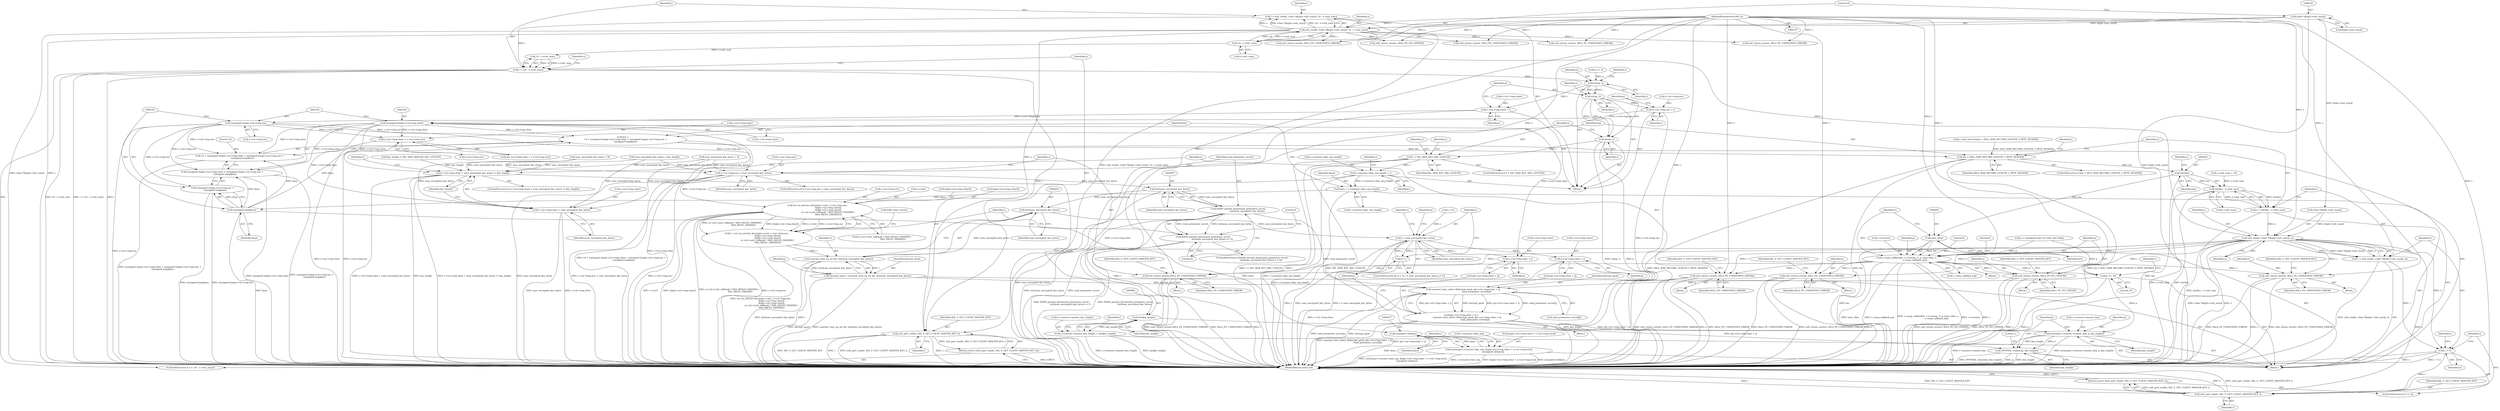 digraph "0_openssl_d81a1600588b726c2bdccda7efad3cc7a87d6245_0@API" {
"1000140" [label="(Call,i = ssl2_read(s, (char *)&(p[s->init_num]), 10 - s->init_num))"];
"1000142" [label="(Call,ssl2_read(s, (char *)&(p[s->init_num]), 10 - s->init_num))"];
"1000108" [label="(MethodParameterIn,SSL *s)"];
"1000144" [label="(Call,(char *)&(p[s->init_num]))"];
"1000152" [label="(Call,10 - s->init_num)"];
"1000158" [label="(Call,i < (10 - s->init_num))"];
"1000166" [label="(Call,ssl2_part_read(s, SSL_F_GET_CLIENT_MASTER_KEY, i))"];
"1000165" [label="(Return,return (ssl2_part_read(s, SSL_F_GET_CLIENT_MASTER_KEY, i));)"];
"1000231" [label="(Call,n2s(p, i))"];
"1000234" [label="(Call,s->s2->tmp.clear = i)"];
"1000323" [label="(Call,(unsigned long)s->s2->tmp.clear)"];
"1000318" [label="(Call,len =\n        10 + (unsigned long)s->s2->tmp.clear + (unsigned long)s->s2->tmp.enc +\n        (unsigned long)keya)"];
"1000346" [label="(Call,len > SSL2_MAX_RECORD_LENGTH_3_BYTE_HEADER)"];
"1000362" [label="(Call,(int)len)"];
"1000361" [label="(Call,(int)len - s->init_num)"];
"1000359" [label="(Call,n = (int)len - s->init_num)"];
"1000370" [label="(Call,ssl2_read(s, (char *)&(p[s->init_num]), n))"];
"1000368" [label="(Call,i = ssl2_read(s, (char *)&(p[s->init_num]), n))"];
"1000382" [label="(Call,i != n)"];
"1000386" [label="(Call,ssl2_part_read(s, SSL_F_GET_CLIENT_MASTER_KEY, i))"];
"1000385" [label="(Return,return (ssl2_part_read(s, SSL_F_GET_CLIENT_MASTER_KEY, i));)"];
"1000395" [label="(Call,s->msg_callback(0, s->version, 0, p, (size_t)len, s,\n                        s->msg_callback_arg))"];
"1000409" [label="(Call,p += 10)"];
"1000663" [label="(Call,constant_time_select_8(decrypt_good, p[s->s2->tmp.clear + j],\n                                       rand_premaster_secret[j]))"];
"1000651" [label="(Call,p[s->s2->tmp.clear + j] =\n                constant_time_select_8(decrypt_good, p[s->s2->tmp.clear + j],\n                                       rand_premaster_secret[j]))"];
"1000688" [label="(Call,memcpy(s->session->master_key, p, key_length))"];
"1000696" [label="(Call,OPENSSL_cleanse(p, key_length))"];
"1000452" [label="(Call,ssl2_return_error(s, SSL2_PE_UNDEFINED_ERROR))"];
"1000483" [label="(Call,ssl2_return_error(s, SSL2_PE_NO_CIPHER))"];
"1000502" [label="(Call,ssl2_return_error(s, SSL2_PE_UNDEFINED_ERROR))"];
"1000553" [label="(Call,ssl2_return_error(s, SSL2_PE_UNDEFINED_ERROR))"];
"1000573" [label="(Call,ssl2_return_error(s,SSL2_PE_UNDEFINED_ERROR))"];
"1000402" [label="(Call,(size_t)len)"];
"1000320" [label="(Call,10 + (unsigned long)s->s2->tmp.clear + (unsigned long)s->s2->tmp.enc +\n        (unsigned long)keya)"];
"1000322" [label="(Call,(unsigned long)s->s2->tmp.clear + (unsigned long)s->s2->tmp.enc +\n        (unsigned long)keya)"];
"1000421" [label="(Call,s->s2->tmp.clear + s->s2->tmp.enc)"];
"1000541" [label="(Call,s->s2->tmp.clear + num_encrypted_key_bytes != key_length)"];
"1000685" [label="(Call,(int)key_length)"];
"1000679" [label="(Call,s->session->master_key_length = (int)key_length)"];
"1000542" [label="(Call,s->s2->tmp.clear + num_encrypted_key_bytes)"];
"1000654" [label="(Call,s->s2->tmp.clear + j)"];
"1000243" [label="(Call,n2s(p, i))"];
"1000246" [label="(Call,s->s2->tmp.enc = i)"];
"1000333" [label="(Call,(unsigned long)s->s2->tmp.enc)"];
"1000332" [label="(Call,(unsigned long)s->s2->tmp.enc +\n        (unsigned long)keya)"];
"1000563" [label="(Call,s->s2->tmp.enc < num_encrypted_key_bytes)"];
"1000586" [label="(Call,(int)num_encrypted_key_bytes)"];
"1000584" [label="(Call,RAND_pseudo_bytes(rand_premaster_secret,\n                          (int)num_encrypted_key_bytes))"];
"1000583" [label="(Call,RAND_pseudo_bytes(rand_premaster_secret,\n                          (int)num_encrypted_key_bytes) <= 0)"];
"1000638" [label="(Call,(int)num_encrypted_key_bytes)"];
"1000636" [label="(Call,constant_time_eq_int_8(i, (int)num_encrypted_key_bytes))"];
"1000634" [label="(Call,decrypt_good = constant_time_eq_int_8(i, (int)num_encrypted_key_bytes))"];
"1000645" [label="(Call,j < num_encrypted_key_bytes)"];
"1000648" [label="(Call,j++)"];
"1000667" [label="(Call,s->s2->tmp.clear + j)"];
"1000594" [label="(Call,ssl_rsa_private_decrypt(s->cert, s->s2->tmp.enc,\n                                &(p[s->s2->tmp.clear]),\n                                &(p[s->s2->tmp.clear]),\n                                (s->s2->ssl2_rollback) ? RSA_SSLV23_PADDING :\n                                RSA_PKCS1_PADDING))"];
"1000592" [label="(Call,i = ssl_rsa_private_decrypt(s->cert, s->s2->tmp.enc,\n                                &(p[s->s2->tmp.clear]),\n                                &(p[s->s2->tmp.clear]),\n                                (s->s2->ssl2_rollback) ? RSA_SSLV23_PADDING :\n                                RSA_PKCS1_PADDING))"];
"1000255" [label="(Call,n2s(p, i))"];
"1000259" [label="(Call,i > SSL_MAX_KEY_ARG_LENGTH)"];
"1000272" [label="(Call,s->session->key_arg_length = i)"];
"1000311" [label="(Call,keya = s->session->key_arg_length)"];
"1000342" [label="(Call,(unsigned long)keya)"];
"1000436" [label="(Call,(unsigned int)keya)"];
"1000412" [label="(Call,memcpy(s->session->key_arg, &(p[s->s2->tmp.clear + s->s2->tmp.enc]),\n           (unsigned int)keya))"];
"1000584" [label="(Call,RAND_pseudo_bytes(rand_premaster_secret,\n                          (int)num_encrypted_key_bytes))"];
"1000342" [label="(Call,(unsigned long)keya)"];
"1000333" [label="(Call,(unsigned long)s->s2->tmp.enc)"];
"1000688" [label="(Call,memcpy(s->session->master_key, p, key_length))"];
"1000321" [label="(Literal,10)"];
"1000153" [label="(Literal,10)"];
"1000350" [label="(Call,ssl2_return_error(s, SSL2_PE_UNDEFINED_ERROR))"];
"1000235" [label="(Call,s->s2->tmp.clear)"];
"1000563" [label="(Call,s->s2->tmp.enc < num_encrypted_key_bytes)"];
"1000645" [label="(Call,j < num_encrypted_key_bytes)"];
"1000485" [label="(Identifier,SSL2_PE_NO_CIPHER)"];
"1000372" [label="(Call,(char *)&(p[s->init_num]))"];
"1000594" [label="(Call,ssl_rsa_private_decrypt(s->cert, s->s2->tmp.enc,\n                                &(p[s->s2->tmp.clear]),\n                                &(p[s->s2->tmp.clear]),\n                                (s->s2->ssl2_rollback) ? RSA_SSLV23_PADDING :\n                                RSA_PKCS1_PADDING))"];
"1000247" [label="(Call,s->s2->tmp.enc)"];
"1000108" [label="(MethodParameterIn,SSL *s)"];
"1000360" [label="(Identifier,n)"];
"1000506" [label="(Identifier,SSL_F_GET_CLIENT_MASTER_KEY)"];
"1000454" [label="(Identifier,SSL2_PE_UNDEFINED_ERROR)"];
"1000400" [label="(Literal,0)"];
"1000154" [label="(Call,s->init_num)"];
"1000541" [label="(Call,s->s2->tmp.clear + num_encrypted_key_bytes != key_length)"];
"1000395" [label="(Call,s->msg_callback(0, s->version, 0, p, (size_t)len, s,\n                        s->msg_callback_arg))"];
"1000234" [label="(Call,s->s2->tmp.clear = i)"];
"1000415" [label="(Identifier,s)"];
"1000663" [label="(Call,constant_time_select_8(decrypt_good, p[s->s2->tmp.clear + j],\n                                       rand_premaster_secret[j]))"];
"1000593" [label="(Identifier,i)"];
"1000172" [label="(Identifier,s)"];
"1000402" [label="(Call,(size_t)len)"];
"1000318" [label="(Call,len =\n        10 + (unsigned long)s->s2->tmp.clear + (unsigned long)s->s2->tmp.enc +\n        (unsigned long)keya)"];
"1000453" [label="(Identifier,s)"];
"1000250" [label="(Identifier,s)"];
"1000422" [label="(Call,s->s2->tmp.clear)"];
"1000232" [label="(Identifier,p)"];
"1000552" [label="(Block,)"];
"1000281" [label="(Identifier,s)"];
"1000445" [label="(Identifier,s)"];
"1000392" [label="(Identifier,s)"];
"1000695" [label="(Identifier,key_length)"];
"1000255" [label="(Call,n2s(p, i))"];
"1000668" [label="(Call,s->s2->tmp.clear)"];
"1000648" [label="(Call,j++)"];
"1000598" [label="(Call,s->s2->tmp.enc)"];
"1000228" [label="(Call,p += 3)"];
"1000651" [label="(Call,p[s->s2->tmp.clear + j] =\n                constant_time_select_8(decrypt_good, p[s->s2->tmp.clear + j],\n                                       rand_premaster_secret[j]))"];
"1000543" [label="(Call,s->s2->tmp.clear)"];
"1000359" [label="(Call,n = (int)len - s->init_num)"];
"1000361" [label="(Call,(int)len - s->init_num)"];
"1000258" [label="(ControlStructure,if (i > SSL_MAX_KEY_ARG_LENGTH))"];
"1000413" [label="(Call,s->session->key_arg)"];
"1000406" [label="(Call,s->msg_callback_arg)"];
"1000592" [label="(Call,i = ssl_rsa_private_decrypt(s->cert, s->s2->tmp.enc,\n                                &(p[s->s2->tmp.clear]),\n                                &(p[s->s2->tmp.clear]),\n                                (s->s2->ssl2_rollback) ? RSA_SSLV23_PADDING :\n                                RSA_PKCS1_PADDING))"];
"1000389" [label="(Identifier,i)"];
"1000567" [label="(Identifier,s)"];
"1000498" [label="(Call,key_length > SSL_MAX_MASTER_KEY_LENGTH)"];
"1000595" [label="(Call,s->cert)"];
"1000142" [label="(Call,ssl2_read(s, (char *)&(p[s->init_num]), 10 - s->init_num))"];
"1000396" [label="(Literal,0)"];
"1000345" [label="(ControlStructure,if (len > SSL2_MAX_RECORD_LENGTH_3_BYTE_HEADER))"];
"1000344" [label="(Identifier,keya)"];
"1000320" [label="(Call,10 + (unsigned long)s->s2->tmp.clear + (unsigned long)s->s2->tmp.enc +\n        (unsigned long)keya)"];
"1000383" [label="(Identifier,i)"];
"1000605" [label="(Call,&(p[s->s2->tmp.clear]))"];
"1000675" [label="(Identifier,j)"];
"1000655" [label="(Call,s->s2->tmp.clear)"];
"1000386" [label="(Call,ssl2_part_read(s, SSL_F_GET_CLIENT_MASTER_KEY, i))"];
"1000109" [label="(Block,)"];
"1000233" [label="(Identifier,i)"];
"1000272" [label="(Call,s->session->key_arg_length = i)"];
"1000615" [label="(Call,&(p[s->s2->tmp.clear]))"];
"1000542" [label="(Call,s->s2->tmp.clear + num_encrypted_key_bytes)"];
"1000577" [label="(Identifier,SSL_F_GET_CLIENT_MASTER_KEY)"];
"1000540" [label="(ControlStructure,if (s->s2->tmp.clear + num_encrypted_key_bytes != key_length))"];
"1000572" [label="(Block,)"];
"1000335" [label="(Call,s->s2->tmp.enc)"];
"1000278" [label="(Identifier,i)"];
"1000694" [label="(Identifier,p)"];
"1000429" [label="(Call,s->s2->tmp.enc)"];
"1000348" [label="(Identifier,SSL2_MAX_RECORD_LENGTH_3_BYTE_HEADER)"];
"1000574" [label="(Identifier,s)"];
"1000687" [label="(Identifier,key_length)"];
"1000636" [label="(Call,constant_time_eq_int_8(i, (int)num_encrypted_key_bytes))"];
"1000366" [label="(Identifier,s)"];
"1000682" [label="(Identifier,s)"];
"1000635" [label="(Identifier,decrypt_good)"];
"1000388" [label="(Identifier,SSL_F_GET_CLIENT_MASTER_KEY)"];
"1000165" [label="(Return,return (ssl2_part_read(s, SSL_F_GET_CLIENT_MASTER_KEY, i));)"];
"1000347" [label="(Identifier,len)"];
"1000322" [label="(Call,(unsigned long)s->s2->tmp.clear + (unsigned long)s->s2->tmp.enc +\n        (unsigned long)keya)"];
"1000166" [label="(Call,ssl2_part_read(s, SSL_F_GET_CLIENT_MASTER_KEY, i))"];
"1000504" [label="(Identifier,SSL2_PE_UNDEFINED_ERROR)"];
"1000564" [label="(Call,s->s2->tmp.enc)"];
"1000139" [label="(Block,)"];
"1000696" [label="(Call,OPENSSL_cleanse(p, key_length))"];
"1000571" [label="(Identifier,num_encrypted_key_bytes)"];
"1000575" [label="(Identifier,SSL2_PE_UNDEFINED_ERROR)"];
"1000573" [label="(Call,ssl2_return_error(s,SSL2_PE_UNDEFINED_ERROR))"];
"1000421" [label="(Call,s->s2->tmp.clear + s->s2->tmp.enc)"];
"1000554" [label="(Identifier,s)"];
"1000438" [label="(Identifier,keya)"];
"1000332" [label="(Call,(unsigned long)s->s2->tmp.enc +\n        (unsigned long)keya)"];
"1000532" [label="(Call,num_encrypted_key_bytes = 5)"];
"1000451" [label="(Block,)"];
"1000665" [label="(Call,p[s->s2->tmp.clear + j])"];
"1000650" [label="(Block,)"];
"1000158" [label="(Call,i < (10 - s->init_num))"];
"1000452" [label="(Call,ssl2_return_error(s, SSL2_PE_UNDEFINED_ERROR))"];
"1000679" [label="(Call,s->session->master_key_length = (int)key_length)"];
"1000700" [label="(Literal,1)"];
"1000264" [label="(Identifier,s)"];
"1000346" [label="(Call,len > SSL2_MAX_RECORD_LENGTH_3_BYTE_HEADER)"];
"1000231" [label="(Call,n2s(p, i))"];
"1000368" [label="(Call,i = ssl2_read(s, (char *)&(p[s->init_num]), n))"];
"1000405" [label="(Identifier,s)"];
"1000381" [label="(ControlStructure,if (i != n))"];
"1000273" [label="(Call,s->session->key_arg_length)"];
"1000652" [label="(Call,p[s->s2->tmp.clear + j])"];
"1000557" [label="(Identifier,SSL_F_GET_CLIENT_MASTER_KEY)"];
"1000323" [label="(Call,(unsigned long)s->s2->tmp.clear)"];
"1000647" [label="(Identifier,num_encrypted_key_bytes)"];
"1000649" [label="(Identifier,j)"];
"1000284" [label="(Call,p = (unsigned char *)s->init_buf->data)"];
"1000409" [label="(Call,p += 10)"];
"1000640" [label="(Identifier,num_encrypted_key_bytes)"];
"1000643" [label="(Identifier,j)"];
"1000152" [label="(Call,10 - s->init_num)"];
"1000456" [label="(Identifier,SSL_F_GET_CLIENT_MASTER_KEY)"];
"1000370" [label="(Call,ssl2_read(s, (char *)&(p[s->init_num]), n))"];
"1000583" [label="(Call,RAND_pseudo_bytes(rand_premaster_secret,\n                          (int)num_encrypted_key_bytes) <= 0)"];
"1000168" [label="(Identifier,SSL_F_GET_CLIENT_MASTER_KEY)"];
"1000591" [label="(Literal,0)"];
"1000397" [label="(Call,s->version)"];
"1000411" [label="(Literal,10)"];
"1000585" [label="(Identifier,rand_premaster_secret)"];
"1000502" [label="(Call,ssl2_return_error(s, SSL2_PE_UNDEFINED_ERROR))"];
"1000637" [label="(Identifier,i)"];
"1000259" [label="(Call,i > SSL_MAX_KEY_ARG_LENGTH)"];
"1000159" [label="(Identifier,i)"];
"1000419" [label="(Call,p[s->s2->tmp.clear + s->s2->tmp.enc])"];
"1000302" [label="(Call,ssl2_return_error(s, SSL2_PE_UNDEFINED_ERROR))"];
"1000653" [label="(Identifier,p)"];
"1000625" [label="(Call,(s->s2->ssl2_rollback) ? RSA_SSLV23_PADDING :\n                                RSA_PKCS1_PADDING)"];
"1000484" [label="(Identifier,s)"];
"1000294" [label="(Call,s->init_buf->length < SSL2_MAX_RECORD_LENGTH_3_BYTE_HEADER)"];
"1000245" [label="(Identifier,i)"];
"1000254" [label="(Identifier,i)"];
"1000501" [label="(Block,)"];
"1000146" [label="(Call,&(p[s->init_num]))"];
"1000633" [label="(Call,ERR_clear_error())"];
"1000190" [label="(Call,ssl2_return_error(s, SSL2_PE_UNDEFINED_ERROR))"];
"1000387" [label="(Identifier,s)"];
"1000638" [label="(Call,(int)num_encrypted_key_bytes)"];
"1000311" [label="(Call,keya = s->session->key_arg_length)"];
"1000141" [label="(Identifier,i)"];
"1000169" [label="(Identifier,i)"];
"1000385" [label="(Return,return (ssl2_part_read(s, SSL_F_GET_CLIENT_MASTER_KEY, i));)"];
"1000664" [label="(Identifier,decrypt_good)"];
"1000401" [label="(Identifier,p)"];
"1000483" [label="(Call,ssl2_return_error(s, SSL2_PE_NO_CIPHER))"];
"1000588" [label="(Identifier,num_encrypted_key_bytes)"];
"1000525" [label="(Call,num_encrypted_key_bytes = 8)"];
"1000680" [label="(Call,s->session->master_key_length)"];
"1000256" [label="(Identifier,p)"];
"1000160" [label="(Call,10 - s->init_num)"];
"1000325" [label="(Call,s->s2->tmp.clear)"];
"1000157" [label="(ControlStructure,if (i < (10 - s->init_num)))"];
"1000246" [label="(Call,s->s2->tmp.enc = i)"];
"1000537" [label="(Call,num_encrypted_key_bytes = key_length)"];
"1000275" [label="(Identifier,s)"];
"1000351" [label="(Identifier,s)"];
"1000382" [label="(Call,i != n)"];
"1000238" [label="(Identifier,s)"];
"1000589" [label="(Literal,0)"];
"1000698" [label="(Identifier,key_length)"];
"1000641" [label="(ControlStructure,for (j = 0; j < num_encrypted_key_bytes; j++))"];
"1000362" [label="(Call,(int)len)"];
"1000167" [label="(Identifier,s)"];
"1000662" [label="(Identifier,j)"];
"1000586" [label="(Call,(int)num_encrypted_key_bytes)"];
"1000243" [label="(Call,n2s(p, i))"];
"1000410" [label="(Identifier,p)"];
"1000394" [label="(Block,)"];
"1000701" [label="(MethodReturn,static int)"];
"1000404" [label="(Identifier,len)"];
"1000553" [label="(Call,ssl2_return_error(s, SSL2_PE_UNDEFINED_ERROR))"];
"1000654" [label="(Call,s->s2->tmp.clear + j)"];
"1000380" [label="(Identifier,n)"];
"1000263" [label="(Call,ssl2_return_error(s, SSL2_PE_UNDEFINED_ERROR))"];
"1000550" [label="(Identifier,num_encrypted_key_bytes)"];
"1000257" [label="(Identifier,i)"];
"1000261" [label="(Identifier,SSL_MAX_KEY_ARG_LENGTH)"];
"1000365" [label="(Call,s->init_num)"];
"1000646" [label="(Identifier,j)"];
"1000482" [label="(Block,)"];
"1000244" [label="(Identifier,p)"];
"1000369" [label="(Identifier,i)"];
"1000312" [label="(Identifier,keya)"];
"1000436" [label="(Call,(unsigned int)keya)"];
"1000384" [label="(Identifier,n)"];
"1000676" [label="(Call,rand_premaster_secret[j])"];
"1000140" [label="(Call,i = ssl2_read(s, (char *)&(p[s->init_num]), 10 - s->init_num))"];
"1000562" [label="(ControlStructure,if (s->s2->tmp.enc < num_encrypted_key_bytes))"];
"1000212" [label="(Call,ssl2_return_error(s, SSL2_PE_NO_CIPHER))"];
"1000691" [label="(Identifier,s)"];
"1000313" [label="(Call,s->session->key_arg_length)"];
"1000685" [label="(Call,(int)key_length)"];
"1000697" [label="(Identifier,p)"];
"1000503" [label="(Identifier,s)"];
"1000144" [label="(Call,(char *)&(p[s->init_num]))"];
"1000371" [label="(Identifier,s)"];
"1000487" [label="(Identifier,SSL_F_GET_CLIENT_MASTER_KEY)"];
"1000634" [label="(Call,decrypt_good = constant_time_eq_int_8(i, (int)num_encrypted_key_bytes))"];
"1000260" [label="(Identifier,i)"];
"1000242" [label="(Identifier,i)"];
"1000319" [label="(Identifier,len)"];
"1000170" [label="(Call,s->init_num = 10)"];
"1000555" [label="(Identifier,SSL2_PE_UNDEFINED_ERROR)"];
"1000667" [label="(Call,s->s2->tmp.clear + j)"];
"1000689" [label="(Call,s->session->master_key)"];
"1000582" [label="(ControlStructure,if (RAND_pseudo_bytes(rand_premaster_secret,\n                          (int)num_encrypted_key_bytes) <= 0))"];
"1000364" [label="(Identifier,len)"];
"1000642" [label="(Call,j = 0)"];
"1000418" [label="(Call,&(p[s->s2->tmp.clear + s->s2->tmp.enc]))"];
"1000412" [label="(Call,memcpy(s->session->key_arg, &(p[s->s2->tmp.clear + s->s2->tmp.enc]),\n           (unsigned int)keya))"];
"1000551" [label="(Identifier,key_length)"];
"1000143" [label="(Identifier,s)"];
"1000140" -> "1000139"  [label="AST: "];
"1000140" -> "1000142"  [label="CFG: "];
"1000141" -> "1000140"  [label="AST: "];
"1000142" -> "1000140"  [label="AST: "];
"1000159" -> "1000140"  [label="CFG: "];
"1000140" -> "1000701"  [label="DDG: ssl2_read(s, (char *)&(p[s->init_num]), 10 - s->init_num)"];
"1000142" -> "1000140"  [label="DDG: s"];
"1000142" -> "1000140"  [label="DDG: (char *)&(p[s->init_num])"];
"1000142" -> "1000140"  [label="DDG: 10 - s->init_num"];
"1000140" -> "1000158"  [label="DDG: i"];
"1000142" -> "1000152"  [label="CFG: "];
"1000143" -> "1000142"  [label="AST: "];
"1000144" -> "1000142"  [label="AST: "];
"1000152" -> "1000142"  [label="AST: "];
"1000142" -> "1000701"  [label="DDG: (char *)&(p[s->init_num])"];
"1000142" -> "1000701"  [label="DDG: s"];
"1000108" -> "1000142"  [label="DDG: s"];
"1000144" -> "1000142"  [label="DDG: &(p[s->init_num])"];
"1000152" -> "1000142"  [label="DDG: 10"];
"1000152" -> "1000142"  [label="DDG: s->init_num"];
"1000142" -> "1000166"  [label="DDG: s"];
"1000142" -> "1000190"  [label="DDG: s"];
"1000142" -> "1000212"  [label="DDG: s"];
"1000142" -> "1000263"  [label="DDG: s"];
"1000142" -> "1000302"  [label="DDG: s"];
"1000142" -> "1000350"  [label="DDG: s"];
"1000142" -> "1000370"  [label="DDG: s"];
"1000108" -> "1000107"  [label="AST: "];
"1000108" -> "1000701"  [label="DDG: s"];
"1000108" -> "1000166"  [label="DDG: s"];
"1000108" -> "1000190"  [label="DDG: s"];
"1000108" -> "1000212"  [label="DDG: s"];
"1000108" -> "1000263"  [label="DDG: s"];
"1000108" -> "1000302"  [label="DDG: s"];
"1000108" -> "1000350"  [label="DDG: s"];
"1000108" -> "1000370"  [label="DDG: s"];
"1000108" -> "1000386"  [label="DDG: s"];
"1000108" -> "1000395"  [label="DDG: s"];
"1000108" -> "1000452"  [label="DDG: s"];
"1000108" -> "1000483"  [label="DDG: s"];
"1000108" -> "1000502"  [label="DDG: s"];
"1000108" -> "1000553"  [label="DDG: s"];
"1000108" -> "1000573"  [label="DDG: s"];
"1000144" -> "1000146"  [label="CFG: "];
"1000145" -> "1000144"  [label="AST: "];
"1000146" -> "1000144"  [label="AST: "];
"1000153" -> "1000144"  [label="CFG: "];
"1000144" -> "1000701"  [label="DDG: &(p[s->init_num])"];
"1000144" -> "1000372"  [label="DDG: &(p[s->init_num])"];
"1000152" -> "1000154"  [label="CFG: "];
"1000153" -> "1000152"  [label="AST: "];
"1000154" -> "1000152"  [label="AST: "];
"1000152" -> "1000160"  [label="DDG: s->init_num"];
"1000158" -> "1000157"  [label="AST: "];
"1000158" -> "1000160"  [label="CFG: "];
"1000159" -> "1000158"  [label="AST: "];
"1000160" -> "1000158"  [label="AST: "];
"1000167" -> "1000158"  [label="CFG: "];
"1000172" -> "1000158"  [label="CFG: "];
"1000158" -> "1000701"  [label="DDG: i"];
"1000158" -> "1000701"  [label="DDG: 10 - s->init_num"];
"1000158" -> "1000701"  [label="DDG: i < (10 - s->init_num)"];
"1000160" -> "1000158"  [label="DDG: 10"];
"1000160" -> "1000158"  [label="DDG: s->init_num"];
"1000158" -> "1000166"  [label="DDG: i"];
"1000158" -> "1000231"  [label="DDG: i"];
"1000166" -> "1000165"  [label="AST: "];
"1000166" -> "1000169"  [label="CFG: "];
"1000167" -> "1000166"  [label="AST: "];
"1000168" -> "1000166"  [label="AST: "];
"1000169" -> "1000166"  [label="AST: "];
"1000165" -> "1000166"  [label="CFG: "];
"1000166" -> "1000701"  [label="DDG: SSL_F_GET_CLIENT_MASTER_KEY"];
"1000166" -> "1000701"  [label="DDG: i"];
"1000166" -> "1000701"  [label="DDG: ssl2_part_read(s, SSL_F_GET_CLIENT_MASTER_KEY, i)"];
"1000166" -> "1000701"  [label="DDG: s"];
"1000166" -> "1000165"  [label="DDG: ssl2_part_read(s, SSL_F_GET_CLIENT_MASTER_KEY, i)"];
"1000165" -> "1000157"  [label="AST: "];
"1000701" -> "1000165"  [label="CFG: "];
"1000165" -> "1000701"  [label="DDG: <RET>"];
"1000231" -> "1000139"  [label="AST: "];
"1000231" -> "1000233"  [label="CFG: "];
"1000232" -> "1000231"  [label="AST: "];
"1000233" -> "1000231"  [label="AST: "];
"1000238" -> "1000231"  [label="CFG: "];
"1000228" -> "1000231"  [label="DDG: p"];
"1000231" -> "1000234"  [label="DDG: i"];
"1000231" -> "1000243"  [label="DDG: p"];
"1000231" -> "1000243"  [label="DDG: i"];
"1000234" -> "1000139"  [label="AST: "];
"1000234" -> "1000242"  [label="CFG: "];
"1000235" -> "1000234"  [label="AST: "];
"1000242" -> "1000234"  [label="AST: "];
"1000244" -> "1000234"  [label="CFG: "];
"1000234" -> "1000701"  [label="DDG: s->s2->tmp.clear"];
"1000234" -> "1000323"  [label="DDG: s->s2->tmp.clear"];
"1000323" -> "1000322"  [label="AST: "];
"1000323" -> "1000325"  [label="CFG: "];
"1000324" -> "1000323"  [label="AST: "];
"1000325" -> "1000323"  [label="AST: "];
"1000334" -> "1000323"  [label="CFG: "];
"1000323" -> "1000701"  [label="DDG: s->s2->tmp.clear"];
"1000323" -> "1000318"  [label="DDG: s->s2->tmp.clear"];
"1000323" -> "1000320"  [label="DDG: s->s2->tmp.clear"];
"1000323" -> "1000322"  [label="DDG: s->s2->tmp.clear"];
"1000323" -> "1000421"  [label="DDG: s->s2->tmp.clear"];
"1000323" -> "1000541"  [label="DDG: s->s2->tmp.clear"];
"1000323" -> "1000542"  [label="DDG: s->s2->tmp.clear"];
"1000323" -> "1000654"  [label="DDG: s->s2->tmp.clear"];
"1000318" -> "1000109"  [label="AST: "];
"1000318" -> "1000320"  [label="CFG: "];
"1000319" -> "1000318"  [label="AST: "];
"1000320" -> "1000318"  [label="AST: "];
"1000347" -> "1000318"  [label="CFG: "];
"1000318" -> "1000701"  [label="DDG: 10 + (unsigned long)s->s2->tmp.clear + (unsigned long)s->s2->tmp.enc +\n        (unsigned long)keya"];
"1000333" -> "1000318"  [label="DDG: s->s2->tmp.enc"];
"1000342" -> "1000318"  [label="DDG: keya"];
"1000318" -> "1000346"  [label="DDG: len"];
"1000346" -> "1000345"  [label="AST: "];
"1000346" -> "1000348"  [label="CFG: "];
"1000347" -> "1000346"  [label="AST: "];
"1000348" -> "1000346"  [label="AST: "];
"1000351" -> "1000346"  [label="CFG: "];
"1000360" -> "1000346"  [label="CFG: "];
"1000346" -> "1000701"  [label="DDG: SSL2_MAX_RECORD_LENGTH_3_BYTE_HEADER"];
"1000346" -> "1000701"  [label="DDG: len"];
"1000346" -> "1000701"  [label="DDG: len > SSL2_MAX_RECORD_LENGTH_3_BYTE_HEADER"];
"1000294" -> "1000346"  [label="DDG: SSL2_MAX_RECORD_LENGTH_3_BYTE_HEADER"];
"1000346" -> "1000362"  [label="DDG: len"];
"1000362" -> "1000361"  [label="AST: "];
"1000362" -> "1000364"  [label="CFG: "];
"1000363" -> "1000362"  [label="AST: "];
"1000364" -> "1000362"  [label="AST: "];
"1000366" -> "1000362"  [label="CFG: "];
"1000362" -> "1000701"  [label="DDG: len"];
"1000362" -> "1000361"  [label="DDG: len"];
"1000362" -> "1000402"  [label="DDG: len"];
"1000361" -> "1000359"  [label="AST: "];
"1000361" -> "1000365"  [label="CFG: "];
"1000365" -> "1000361"  [label="AST: "];
"1000359" -> "1000361"  [label="CFG: "];
"1000361" -> "1000701"  [label="DDG: s->init_num"];
"1000361" -> "1000701"  [label="DDG: (int)len"];
"1000361" -> "1000359"  [label="DDG: (int)len"];
"1000361" -> "1000359"  [label="DDG: s->init_num"];
"1000170" -> "1000361"  [label="DDG: s->init_num"];
"1000359" -> "1000109"  [label="AST: "];
"1000360" -> "1000359"  [label="AST: "];
"1000369" -> "1000359"  [label="CFG: "];
"1000359" -> "1000701"  [label="DDG: (int)len - s->init_num"];
"1000359" -> "1000370"  [label="DDG: n"];
"1000370" -> "1000368"  [label="AST: "];
"1000370" -> "1000380"  [label="CFG: "];
"1000371" -> "1000370"  [label="AST: "];
"1000372" -> "1000370"  [label="AST: "];
"1000380" -> "1000370"  [label="AST: "];
"1000368" -> "1000370"  [label="CFG: "];
"1000370" -> "1000701"  [label="DDG: (char *)&(p[s->init_num])"];
"1000370" -> "1000701"  [label="DDG: s"];
"1000370" -> "1000368"  [label="DDG: s"];
"1000370" -> "1000368"  [label="DDG: (char *)&(p[s->init_num])"];
"1000370" -> "1000368"  [label="DDG: n"];
"1000372" -> "1000370"  [label="DDG: &(p[s->init_num])"];
"1000370" -> "1000382"  [label="DDG: n"];
"1000370" -> "1000386"  [label="DDG: s"];
"1000370" -> "1000395"  [label="DDG: s"];
"1000370" -> "1000452"  [label="DDG: s"];
"1000370" -> "1000483"  [label="DDG: s"];
"1000370" -> "1000502"  [label="DDG: s"];
"1000370" -> "1000553"  [label="DDG: s"];
"1000370" -> "1000573"  [label="DDG: s"];
"1000368" -> "1000109"  [label="AST: "];
"1000369" -> "1000368"  [label="AST: "];
"1000383" -> "1000368"  [label="CFG: "];
"1000368" -> "1000701"  [label="DDG: ssl2_read(s, (char *)&(p[s->init_num]), n)"];
"1000368" -> "1000382"  [label="DDG: i"];
"1000382" -> "1000381"  [label="AST: "];
"1000382" -> "1000384"  [label="CFG: "];
"1000383" -> "1000382"  [label="AST: "];
"1000384" -> "1000382"  [label="AST: "];
"1000387" -> "1000382"  [label="CFG: "];
"1000392" -> "1000382"  [label="CFG: "];
"1000382" -> "1000701"  [label="DDG: i"];
"1000382" -> "1000701"  [label="DDG: n"];
"1000382" -> "1000701"  [label="DDG: i != n"];
"1000382" -> "1000386"  [label="DDG: i"];
"1000386" -> "1000385"  [label="AST: "];
"1000386" -> "1000389"  [label="CFG: "];
"1000387" -> "1000386"  [label="AST: "];
"1000388" -> "1000386"  [label="AST: "];
"1000389" -> "1000386"  [label="AST: "];
"1000385" -> "1000386"  [label="CFG: "];
"1000386" -> "1000701"  [label="DDG: i"];
"1000386" -> "1000701"  [label="DDG: SSL_F_GET_CLIENT_MASTER_KEY"];
"1000386" -> "1000701"  [label="DDG: s"];
"1000386" -> "1000701"  [label="DDG: ssl2_part_read(s, SSL_F_GET_CLIENT_MASTER_KEY, i)"];
"1000386" -> "1000385"  [label="DDG: ssl2_part_read(s, SSL_F_GET_CLIENT_MASTER_KEY, i)"];
"1000385" -> "1000381"  [label="AST: "];
"1000701" -> "1000385"  [label="CFG: "];
"1000385" -> "1000701"  [label="DDG: <RET>"];
"1000395" -> "1000394"  [label="AST: "];
"1000395" -> "1000406"  [label="CFG: "];
"1000396" -> "1000395"  [label="AST: "];
"1000397" -> "1000395"  [label="AST: "];
"1000400" -> "1000395"  [label="AST: "];
"1000401" -> "1000395"  [label="AST: "];
"1000402" -> "1000395"  [label="AST: "];
"1000405" -> "1000395"  [label="AST: "];
"1000406" -> "1000395"  [label="AST: "];
"1000410" -> "1000395"  [label="CFG: "];
"1000395" -> "1000701"  [label="DDG: s->version"];
"1000395" -> "1000701"  [label="DDG: s"];
"1000395" -> "1000701"  [label="DDG: (size_t)len"];
"1000395" -> "1000701"  [label="DDG: s->msg_callback_arg"];
"1000395" -> "1000701"  [label="DDG: s->msg_callback(0, s->version, 0, p, (size_t)len, s,\n                        s->msg_callback_arg)"];
"1000284" -> "1000395"  [label="DDG: p"];
"1000402" -> "1000395"  [label="DDG: len"];
"1000395" -> "1000409"  [label="DDG: p"];
"1000395" -> "1000452"  [label="DDG: s"];
"1000395" -> "1000483"  [label="DDG: s"];
"1000395" -> "1000502"  [label="DDG: s"];
"1000395" -> "1000553"  [label="DDG: s"];
"1000395" -> "1000573"  [label="DDG: s"];
"1000409" -> "1000109"  [label="AST: "];
"1000409" -> "1000411"  [label="CFG: "];
"1000410" -> "1000409"  [label="AST: "];
"1000411" -> "1000409"  [label="AST: "];
"1000415" -> "1000409"  [label="CFG: "];
"1000409" -> "1000701"  [label="DDG: p"];
"1000284" -> "1000409"  [label="DDG: p"];
"1000409" -> "1000663"  [label="DDG: p"];
"1000409" -> "1000688"  [label="DDG: p"];
"1000663" -> "1000651"  [label="AST: "];
"1000663" -> "1000676"  [label="CFG: "];
"1000664" -> "1000663"  [label="AST: "];
"1000665" -> "1000663"  [label="AST: "];
"1000676" -> "1000663"  [label="AST: "];
"1000651" -> "1000663"  [label="CFG: "];
"1000663" -> "1000701"  [label="DDG: rand_premaster_secret[j]"];
"1000663" -> "1000701"  [label="DDG: decrypt_good"];
"1000663" -> "1000651"  [label="DDG: decrypt_good"];
"1000663" -> "1000651"  [label="DDG: p[s->s2->tmp.clear + j]"];
"1000663" -> "1000651"  [label="DDG: rand_premaster_secret[j]"];
"1000634" -> "1000663"  [label="DDG: decrypt_good"];
"1000651" -> "1000663"  [label="DDG: p[s->s2->tmp.clear + j]"];
"1000584" -> "1000663"  [label="DDG: rand_premaster_secret"];
"1000651" -> "1000650"  [label="AST: "];
"1000652" -> "1000651"  [label="AST: "];
"1000649" -> "1000651"  [label="CFG: "];
"1000651" -> "1000701"  [label="DDG: constant_time_select_8(decrypt_good, p[s->s2->tmp.clear + j],\n                                       rand_premaster_secret[j])"];
"1000651" -> "1000701"  [label="DDG: p[s->s2->tmp.clear + j]"];
"1000651" -> "1000688"  [label="DDG: p[s->s2->tmp.clear + j]"];
"1000651" -> "1000696"  [label="DDG: p[s->s2->tmp.clear + j]"];
"1000688" -> "1000109"  [label="AST: "];
"1000688" -> "1000695"  [label="CFG: "];
"1000689" -> "1000688"  [label="AST: "];
"1000694" -> "1000688"  [label="AST: "];
"1000695" -> "1000688"  [label="AST: "];
"1000697" -> "1000688"  [label="CFG: "];
"1000688" -> "1000701"  [label="DDG: s->session->master_key"];
"1000688" -> "1000701"  [label="DDG: memcpy(s->session->master_key, p, key_length)"];
"1000685" -> "1000688"  [label="DDG: key_length"];
"1000688" -> "1000696"  [label="DDG: p"];
"1000688" -> "1000696"  [label="DDG: key_length"];
"1000696" -> "1000109"  [label="AST: "];
"1000696" -> "1000698"  [label="CFG: "];
"1000697" -> "1000696"  [label="AST: "];
"1000698" -> "1000696"  [label="AST: "];
"1000700" -> "1000696"  [label="CFG: "];
"1000696" -> "1000701"  [label="DDG: OPENSSL_cleanse(p, key_length)"];
"1000696" -> "1000701"  [label="DDG: p"];
"1000696" -> "1000701"  [label="DDG: key_length"];
"1000452" -> "1000451"  [label="AST: "];
"1000452" -> "1000454"  [label="CFG: "];
"1000453" -> "1000452"  [label="AST: "];
"1000454" -> "1000452"  [label="AST: "];
"1000456" -> "1000452"  [label="CFG: "];
"1000452" -> "1000701"  [label="DDG: ssl2_return_error(s, SSL2_PE_UNDEFINED_ERROR)"];
"1000452" -> "1000701"  [label="DDG: s"];
"1000452" -> "1000701"  [label="DDG: SSL2_PE_UNDEFINED_ERROR"];
"1000483" -> "1000482"  [label="AST: "];
"1000483" -> "1000485"  [label="CFG: "];
"1000484" -> "1000483"  [label="AST: "];
"1000485" -> "1000483"  [label="AST: "];
"1000487" -> "1000483"  [label="CFG: "];
"1000483" -> "1000701"  [label="DDG: ssl2_return_error(s, SSL2_PE_NO_CIPHER)"];
"1000483" -> "1000701"  [label="DDG: SSL2_PE_NO_CIPHER"];
"1000483" -> "1000701"  [label="DDG: s"];
"1000502" -> "1000501"  [label="AST: "];
"1000502" -> "1000504"  [label="CFG: "];
"1000503" -> "1000502"  [label="AST: "];
"1000504" -> "1000502"  [label="AST: "];
"1000506" -> "1000502"  [label="CFG: "];
"1000502" -> "1000701"  [label="DDG: s"];
"1000502" -> "1000701"  [label="DDG: ssl2_return_error(s, SSL2_PE_UNDEFINED_ERROR)"];
"1000502" -> "1000701"  [label="DDG: SSL2_PE_UNDEFINED_ERROR"];
"1000553" -> "1000552"  [label="AST: "];
"1000553" -> "1000555"  [label="CFG: "];
"1000554" -> "1000553"  [label="AST: "];
"1000555" -> "1000553"  [label="AST: "];
"1000557" -> "1000553"  [label="CFG: "];
"1000553" -> "1000701"  [label="DDG: ssl2_return_error(s, SSL2_PE_UNDEFINED_ERROR)"];
"1000553" -> "1000701"  [label="DDG: s"];
"1000553" -> "1000701"  [label="DDG: SSL2_PE_UNDEFINED_ERROR"];
"1000573" -> "1000572"  [label="AST: "];
"1000573" -> "1000575"  [label="CFG: "];
"1000574" -> "1000573"  [label="AST: "];
"1000575" -> "1000573"  [label="AST: "];
"1000577" -> "1000573"  [label="CFG: "];
"1000573" -> "1000701"  [label="DDG: SSL2_PE_UNDEFINED_ERROR"];
"1000573" -> "1000701"  [label="DDG: s"];
"1000573" -> "1000701"  [label="DDG: ssl2_return_error(s,SSL2_PE_UNDEFINED_ERROR)"];
"1000402" -> "1000404"  [label="CFG: "];
"1000403" -> "1000402"  [label="AST: "];
"1000404" -> "1000402"  [label="AST: "];
"1000405" -> "1000402"  [label="CFG: "];
"1000402" -> "1000701"  [label="DDG: len"];
"1000320" -> "1000322"  [label="CFG: "];
"1000321" -> "1000320"  [label="AST: "];
"1000322" -> "1000320"  [label="AST: "];
"1000320" -> "1000701"  [label="DDG: (unsigned long)s->s2->tmp.clear + (unsigned long)s->s2->tmp.enc +\n        (unsigned long)keya"];
"1000333" -> "1000320"  [label="DDG: s->s2->tmp.enc"];
"1000342" -> "1000320"  [label="DDG: keya"];
"1000322" -> "1000332"  [label="CFG: "];
"1000332" -> "1000322"  [label="AST: "];
"1000322" -> "1000701"  [label="DDG: (unsigned long)s->s2->tmp.enc +\n        (unsigned long)keya"];
"1000322" -> "1000701"  [label="DDG: (unsigned long)s->s2->tmp.clear"];
"1000333" -> "1000322"  [label="DDG: s->s2->tmp.enc"];
"1000342" -> "1000322"  [label="DDG: keya"];
"1000421" -> "1000419"  [label="AST: "];
"1000421" -> "1000429"  [label="CFG: "];
"1000422" -> "1000421"  [label="AST: "];
"1000429" -> "1000421"  [label="AST: "];
"1000419" -> "1000421"  [label="CFG: "];
"1000421" -> "1000701"  [label="DDG: s->s2->tmp.clear"];
"1000421" -> "1000701"  [label="DDG: s->s2->tmp.enc"];
"1000333" -> "1000421"  [label="DDG: s->s2->tmp.enc"];
"1000541" -> "1000540"  [label="AST: "];
"1000541" -> "1000551"  [label="CFG: "];
"1000542" -> "1000541"  [label="AST: "];
"1000551" -> "1000541"  [label="AST: "];
"1000554" -> "1000541"  [label="CFG: "];
"1000567" -> "1000541"  [label="CFG: "];
"1000541" -> "1000701"  [label="DDG: s->s2->tmp.clear + num_encrypted_key_bytes"];
"1000541" -> "1000701"  [label="DDG: key_length"];
"1000541" -> "1000701"  [label="DDG: s->s2->tmp.clear + num_encrypted_key_bytes != key_length"];
"1000532" -> "1000541"  [label="DDG: num_encrypted_key_bytes"];
"1000525" -> "1000541"  [label="DDG: num_encrypted_key_bytes"];
"1000537" -> "1000541"  [label="DDG: num_encrypted_key_bytes"];
"1000498" -> "1000541"  [label="DDG: key_length"];
"1000541" -> "1000685"  [label="DDG: key_length"];
"1000685" -> "1000679"  [label="AST: "];
"1000685" -> "1000687"  [label="CFG: "];
"1000686" -> "1000685"  [label="AST: "];
"1000687" -> "1000685"  [label="AST: "];
"1000679" -> "1000685"  [label="CFG: "];
"1000685" -> "1000679"  [label="DDG: key_length"];
"1000679" -> "1000109"  [label="AST: "];
"1000680" -> "1000679"  [label="AST: "];
"1000691" -> "1000679"  [label="CFG: "];
"1000679" -> "1000701"  [label="DDG: s->session->master_key_length"];
"1000679" -> "1000701"  [label="DDG: (int)key_length"];
"1000542" -> "1000550"  [label="CFG: "];
"1000543" -> "1000542"  [label="AST: "];
"1000550" -> "1000542"  [label="AST: "];
"1000551" -> "1000542"  [label="CFG: "];
"1000542" -> "1000701"  [label="DDG: num_encrypted_key_bytes"];
"1000542" -> "1000701"  [label="DDG: s->s2->tmp.clear"];
"1000532" -> "1000542"  [label="DDG: num_encrypted_key_bytes"];
"1000525" -> "1000542"  [label="DDG: num_encrypted_key_bytes"];
"1000537" -> "1000542"  [label="DDG: num_encrypted_key_bytes"];
"1000654" -> "1000652"  [label="AST: "];
"1000654" -> "1000662"  [label="CFG: "];
"1000655" -> "1000654"  [label="AST: "];
"1000662" -> "1000654"  [label="AST: "];
"1000652" -> "1000654"  [label="CFG: "];
"1000645" -> "1000654"  [label="DDG: j"];
"1000243" -> "1000139"  [label="AST: "];
"1000243" -> "1000245"  [label="CFG: "];
"1000244" -> "1000243"  [label="AST: "];
"1000245" -> "1000243"  [label="AST: "];
"1000250" -> "1000243"  [label="CFG: "];
"1000243" -> "1000246"  [label="DDG: i"];
"1000243" -> "1000255"  [label="DDG: p"];
"1000243" -> "1000255"  [label="DDG: i"];
"1000246" -> "1000139"  [label="AST: "];
"1000246" -> "1000254"  [label="CFG: "];
"1000247" -> "1000246"  [label="AST: "];
"1000254" -> "1000246"  [label="AST: "];
"1000256" -> "1000246"  [label="CFG: "];
"1000246" -> "1000701"  [label="DDG: s->s2->tmp.enc"];
"1000246" -> "1000333"  [label="DDG: s->s2->tmp.enc"];
"1000333" -> "1000332"  [label="AST: "];
"1000333" -> "1000335"  [label="CFG: "];
"1000334" -> "1000333"  [label="AST: "];
"1000335" -> "1000333"  [label="AST: "];
"1000343" -> "1000333"  [label="CFG: "];
"1000333" -> "1000701"  [label="DDG: s->s2->tmp.enc"];
"1000333" -> "1000332"  [label="DDG: s->s2->tmp.enc"];
"1000333" -> "1000563"  [label="DDG: s->s2->tmp.enc"];
"1000332" -> "1000342"  [label="CFG: "];
"1000342" -> "1000332"  [label="AST: "];
"1000332" -> "1000701"  [label="DDG: (unsigned long)s->s2->tmp.enc"];
"1000332" -> "1000701"  [label="DDG: (unsigned long)keya"];
"1000342" -> "1000332"  [label="DDG: keya"];
"1000563" -> "1000562"  [label="AST: "];
"1000563" -> "1000571"  [label="CFG: "];
"1000564" -> "1000563"  [label="AST: "];
"1000571" -> "1000563"  [label="AST: "];
"1000574" -> "1000563"  [label="CFG: "];
"1000585" -> "1000563"  [label="CFG: "];
"1000563" -> "1000701"  [label="DDG: num_encrypted_key_bytes"];
"1000563" -> "1000701"  [label="DDG: s->s2->tmp.enc < num_encrypted_key_bytes"];
"1000563" -> "1000701"  [label="DDG: s->s2->tmp.enc"];
"1000532" -> "1000563"  [label="DDG: num_encrypted_key_bytes"];
"1000525" -> "1000563"  [label="DDG: num_encrypted_key_bytes"];
"1000537" -> "1000563"  [label="DDG: num_encrypted_key_bytes"];
"1000563" -> "1000586"  [label="DDG: num_encrypted_key_bytes"];
"1000563" -> "1000594"  [label="DDG: s->s2->tmp.enc"];
"1000586" -> "1000584"  [label="AST: "];
"1000586" -> "1000588"  [label="CFG: "];
"1000587" -> "1000586"  [label="AST: "];
"1000588" -> "1000586"  [label="AST: "];
"1000584" -> "1000586"  [label="CFG: "];
"1000586" -> "1000701"  [label="DDG: num_encrypted_key_bytes"];
"1000586" -> "1000584"  [label="DDG: num_encrypted_key_bytes"];
"1000586" -> "1000638"  [label="DDG: num_encrypted_key_bytes"];
"1000584" -> "1000583"  [label="AST: "];
"1000585" -> "1000584"  [label="AST: "];
"1000589" -> "1000584"  [label="CFG: "];
"1000584" -> "1000701"  [label="DDG: (int)num_encrypted_key_bytes"];
"1000584" -> "1000701"  [label="DDG: rand_premaster_secret"];
"1000584" -> "1000583"  [label="DDG: rand_premaster_secret"];
"1000584" -> "1000583"  [label="DDG: (int)num_encrypted_key_bytes"];
"1000583" -> "1000582"  [label="AST: "];
"1000583" -> "1000589"  [label="CFG: "];
"1000589" -> "1000583"  [label="AST: "];
"1000591" -> "1000583"  [label="CFG: "];
"1000593" -> "1000583"  [label="CFG: "];
"1000583" -> "1000701"  [label="DDG: RAND_pseudo_bytes(rand_premaster_secret,\n                          (int)num_encrypted_key_bytes) <= 0"];
"1000583" -> "1000701"  [label="DDG: RAND_pseudo_bytes(rand_premaster_secret,\n                          (int)num_encrypted_key_bytes)"];
"1000638" -> "1000636"  [label="AST: "];
"1000638" -> "1000640"  [label="CFG: "];
"1000639" -> "1000638"  [label="AST: "];
"1000640" -> "1000638"  [label="AST: "];
"1000636" -> "1000638"  [label="CFG: "];
"1000638" -> "1000636"  [label="DDG: num_encrypted_key_bytes"];
"1000638" -> "1000645"  [label="DDG: num_encrypted_key_bytes"];
"1000636" -> "1000634"  [label="AST: "];
"1000637" -> "1000636"  [label="AST: "];
"1000634" -> "1000636"  [label="CFG: "];
"1000636" -> "1000701"  [label="DDG: (int)num_encrypted_key_bytes"];
"1000636" -> "1000701"  [label="DDG: i"];
"1000636" -> "1000634"  [label="DDG: i"];
"1000636" -> "1000634"  [label="DDG: (int)num_encrypted_key_bytes"];
"1000592" -> "1000636"  [label="DDG: i"];
"1000634" -> "1000109"  [label="AST: "];
"1000635" -> "1000634"  [label="AST: "];
"1000643" -> "1000634"  [label="CFG: "];
"1000634" -> "1000701"  [label="DDG: decrypt_good"];
"1000634" -> "1000701"  [label="DDG: constant_time_eq_int_8(i, (int)num_encrypted_key_bytes)"];
"1000645" -> "1000641"  [label="AST: "];
"1000645" -> "1000647"  [label="CFG: "];
"1000646" -> "1000645"  [label="AST: "];
"1000647" -> "1000645"  [label="AST: "];
"1000653" -> "1000645"  [label="CFG: "];
"1000682" -> "1000645"  [label="CFG: "];
"1000645" -> "1000701"  [label="DDG: j"];
"1000645" -> "1000701"  [label="DDG: num_encrypted_key_bytes"];
"1000645" -> "1000701"  [label="DDG: j < num_encrypted_key_bytes"];
"1000642" -> "1000645"  [label="DDG: j"];
"1000648" -> "1000645"  [label="DDG: j"];
"1000645" -> "1000648"  [label="DDG: j"];
"1000645" -> "1000667"  [label="DDG: j"];
"1000648" -> "1000641"  [label="AST: "];
"1000648" -> "1000649"  [label="CFG: "];
"1000649" -> "1000648"  [label="AST: "];
"1000646" -> "1000648"  [label="CFG: "];
"1000667" -> "1000665"  [label="AST: "];
"1000667" -> "1000675"  [label="CFG: "];
"1000668" -> "1000667"  [label="AST: "];
"1000675" -> "1000667"  [label="AST: "];
"1000665" -> "1000667"  [label="CFG: "];
"1000667" -> "1000701"  [label="DDG: s->s2->tmp.clear"];
"1000594" -> "1000592"  [label="AST: "];
"1000594" -> "1000625"  [label="CFG: "];
"1000595" -> "1000594"  [label="AST: "];
"1000598" -> "1000594"  [label="AST: "];
"1000605" -> "1000594"  [label="AST: "];
"1000615" -> "1000594"  [label="AST: "];
"1000625" -> "1000594"  [label="AST: "];
"1000592" -> "1000594"  [label="CFG: "];
"1000594" -> "1000701"  [label="DDG: s->s2->tmp.enc"];
"1000594" -> "1000701"  [label="DDG: s->cert"];
"1000594" -> "1000701"  [label="DDG: &(p[s->s2->tmp.clear])"];
"1000594" -> "1000701"  [label="DDG: (s->s2->ssl2_rollback) ? RSA_SSLV23_PADDING :\n                                RSA_PKCS1_PADDING"];
"1000594" -> "1000592"  [label="DDG: (s->s2->ssl2_rollback) ? RSA_SSLV23_PADDING :\n                                RSA_PKCS1_PADDING"];
"1000594" -> "1000592"  [label="DDG: &(p[s->s2->tmp.clear])"];
"1000594" -> "1000592"  [label="DDG: s->cert"];
"1000594" -> "1000592"  [label="DDG: s->s2->tmp.enc"];
"1000592" -> "1000109"  [label="AST: "];
"1000593" -> "1000592"  [label="AST: "];
"1000633" -> "1000592"  [label="CFG: "];
"1000592" -> "1000701"  [label="DDG: ssl_rsa_private_decrypt(s->cert, s->s2->tmp.enc,\n                                &(p[s->s2->tmp.clear]),\n                                &(p[s->s2->tmp.clear]),\n                                (s->s2->ssl2_rollback) ? RSA_SSLV23_PADDING :\n                                RSA_PKCS1_PADDING)"];
"1000255" -> "1000139"  [label="AST: "];
"1000255" -> "1000257"  [label="CFG: "];
"1000256" -> "1000255"  [label="AST: "];
"1000257" -> "1000255"  [label="AST: "];
"1000260" -> "1000255"  [label="CFG: "];
"1000255" -> "1000701"  [label="DDG: n2s(p, i)"];
"1000255" -> "1000701"  [label="DDG: p"];
"1000255" -> "1000259"  [label="DDG: i"];
"1000259" -> "1000258"  [label="AST: "];
"1000259" -> "1000261"  [label="CFG: "];
"1000260" -> "1000259"  [label="AST: "];
"1000261" -> "1000259"  [label="AST: "];
"1000264" -> "1000259"  [label="CFG: "];
"1000275" -> "1000259"  [label="CFG: "];
"1000259" -> "1000701"  [label="DDG: i > SSL_MAX_KEY_ARG_LENGTH"];
"1000259" -> "1000701"  [label="DDG: i"];
"1000259" -> "1000701"  [label="DDG: SSL_MAX_KEY_ARG_LENGTH"];
"1000259" -> "1000272"  [label="DDG: i"];
"1000272" -> "1000139"  [label="AST: "];
"1000272" -> "1000278"  [label="CFG: "];
"1000273" -> "1000272"  [label="AST: "];
"1000278" -> "1000272"  [label="AST: "];
"1000281" -> "1000272"  [label="CFG: "];
"1000272" -> "1000701"  [label="DDG: i"];
"1000272" -> "1000701"  [label="DDG: s->session->key_arg_length"];
"1000272" -> "1000311"  [label="DDG: s->session->key_arg_length"];
"1000311" -> "1000109"  [label="AST: "];
"1000311" -> "1000313"  [label="CFG: "];
"1000312" -> "1000311"  [label="AST: "];
"1000313" -> "1000311"  [label="AST: "];
"1000319" -> "1000311"  [label="CFG: "];
"1000311" -> "1000701"  [label="DDG: s->session->key_arg_length"];
"1000311" -> "1000342"  [label="DDG: keya"];
"1000342" -> "1000344"  [label="CFG: "];
"1000343" -> "1000342"  [label="AST: "];
"1000344" -> "1000342"  [label="AST: "];
"1000342" -> "1000701"  [label="DDG: keya"];
"1000342" -> "1000436"  [label="DDG: keya"];
"1000436" -> "1000412"  [label="AST: "];
"1000436" -> "1000438"  [label="CFG: "];
"1000437" -> "1000436"  [label="AST: "];
"1000438" -> "1000436"  [label="AST: "];
"1000412" -> "1000436"  [label="CFG: "];
"1000436" -> "1000701"  [label="DDG: keya"];
"1000436" -> "1000412"  [label="DDG: keya"];
"1000412" -> "1000109"  [label="AST: "];
"1000413" -> "1000412"  [label="AST: "];
"1000418" -> "1000412"  [label="AST: "];
"1000445" -> "1000412"  [label="CFG: "];
"1000412" -> "1000701"  [label="DDG: (unsigned int)keya"];
"1000412" -> "1000701"  [label="DDG: memcpy(s->session->key_arg, &(p[s->s2->tmp.clear + s->s2->tmp.enc]),\n           (unsigned int)keya)"];
"1000412" -> "1000701"  [label="DDG: s->session->key_arg"];
"1000412" -> "1000701"  [label="DDG: &(p[s->s2->tmp.clear + s->s2->tmp.enc])"];
}
